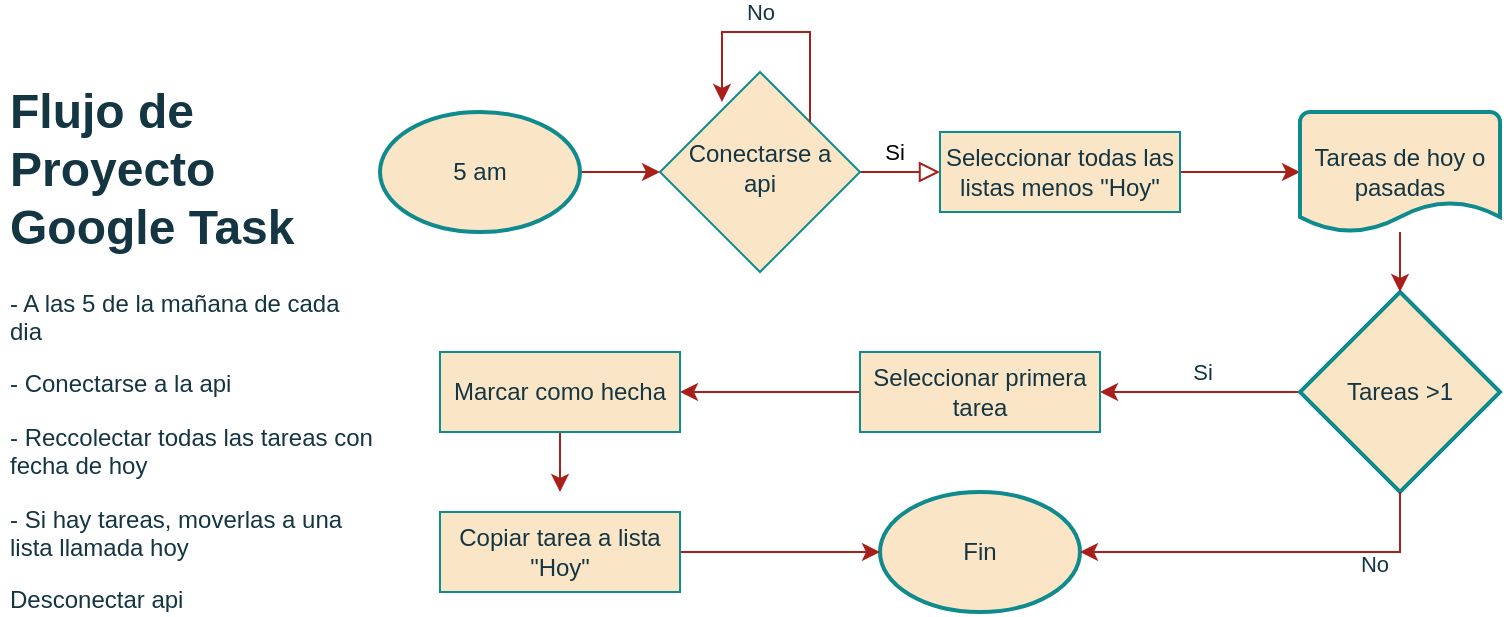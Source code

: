 <mxfile version="23.1.8" type="github">
  <diagram id="C5RBs43oDa-KdzZeNtuy" name="Page-1">
    <mxGraphModel dx="1044" dy="535" grid="1" gridSize="10" guides="1" tooltips="1" connect="1" arrows="1" fold="1" page="0" pageScale="1" pageWidth="827" pageHeight="1169" math="0" shadow="0">
      <root>
        <mxCell id="WIyWlLk6GJQsqaUBKTNV-0" />
        <mxCell id="WIyWlLk6GJQsqaUBKTNV-1" parent="WIyWlLk6GJQsqaUBKTNV-0" />
        <mxCell id="WIyWlLk6GJQsqaUBKTNV-4" value="Si" style="rounded=0;html=1;jettySize=auto;orthogonalLoop=1;fontSize=11;endArrow=block;endFill=0;endSize=8;strokeWidth=1;shadow=0;labelBackgroundColor=none;edgeStyle=orthogonalEdgeStyle;fontColor=default;strokeColor=#A8201A;exitX=1;exitY=0.5;exitDx=0;exitDy=0;entryX=0;entryY=0.5;entryDx=0;entryDy=0;" parent="WIyWlLk6GJQsqaUBKTNV-1" source="WIyWlLk6GJQsqaUBKTNV-6" target="uTsaMbn-LA27WfvuINa_-0" edge="1">
          <mxGeometry x="-0.143" y="10" relative="1" as="geometry">
            <mxPoint as="offset" />
            <mxPoint x="310" y="230" as="targetPoint" />
          </mxGeometry>
        </mxCell>
        <mxCell id="WIyWlLk6GJQsqaUBKTNV-6" value="Conectarse a api" style="rhombus;whiteSpace=wrap;html=1;shadow=0;fontFamily=Helvetica;fontSize=12;align=center;strokeWidth=1;spacing=6;spacingTop=-4;labelBackgroundColor=none;fillColor=#FAE5C7;strokeColor=#0F8B8D;fontColor=#143642;rounded=0;" parent="WIyWlLk6GJQsqaUBKTNV-1" vertex="1">
          <mxGeometry x="260" y="80" width="100" height="100" as="geometry" />
        </mxCell>
        <mxCell id="hhd15TwalIs2QISDNMOm-0" value="&lt;h1&gt;Flujo de Proyecto Google Task&lt;/h1&gt;&lt;p&gt;- A las 5 de la mañana de cada dia&lt;/p&gt;&lt;p&gt;- Conectarse a la api&lt;/p&gt;&lt;p&gt;- Reccolectar todas las tareas con fecha de hoy&lt;/p&gt;&lt;p&gt;- Si hay tareas, moverlas a una lista llamada hoy&lt;/p&gt;&lt;p&gt;Desconectar api&lt;/p&gt;&lt;p&gt;&lt;br&gt;&lt;/p&gt;" style="text;html=1;spacing=5;spacingTop=-20;whiteSpace=wrap;overflow=hidden;rounded=0;labelBackgroundColor=none;fontColor=#143642;" parent="WIyWlLk6GJQsqaUBKTNV-1" vertex="1">
          <mxGeometry x="-70" y="80" width="190" height="270" as="geometry" />
        </mxCell>
        <mxCell id="hhd15TwalIs2QISDNMOm-2" style="edgeStyle=orthogonalEdgeStyle;rounded=0;orthogonalLoop=1;jettySize=auto;html=1;exitX=1;exitY=0.5;exitDx=0;exitDy=0;exitPerimeter=0;strokeColor=#A8201A;fontColor=default;fillColor=#FAE5C7;curved=0;endArrow=classic;endFill=1;labelBackgroundColor=none;" parent="WIyWlLk6GJQsqaUBKTNV-1" source="hhd15TwalIs2QISDNMOm-1" target="WIyWlLk6GJQsqaUBKTNV-6" edge="1">
          <mxGeometry relative="1" as="geometry">
            <mxPoint x="300" y="80" as="targetPoint" />
          </mxGeometry>
        </mxCell>
        <mxCell id="hhd15TwalIs2QISDNMOm-1" value="5 am" style="strokeWidth=2;html=1;shape=mxgraph.flowchart.start_1;whiteSpace=wrap;fillColor=#FAE5C7;strokeColor=#0F8B8D;fillStyle=auto;labelBackgroundColor=none;fontColor=#143642;" parent="WIyWlLk6GJQsqaUBKTNV-1" vertex="1">
          <mxGeometry x="120" y="100" width="100" height="60" as="geometry" />
        </mxCell>
        <mxCell id="hhd15TwalIs2QISDNMOm-10" style="edgeStyle=orthogonalEdgeStyle;rounded=0;orthogonalLoop=1;jettySize=auto;html=1;exitX=0;exitY=0.5;exitDx=0;exitDy=0;exitPerimeter=0;entryX=1;entryY=0.5;entryDx=0;entryDy=0;strokeColor=#A8201A;fontColor=default;fillColor=#FAE5C7;labelBackgroundColor=none;" parent="WIyWlLk6GJQsqaUBKTNV-1" source="hhd15TwalIs2QISDNMOm-3" target="uTsaMbn-LA27WfvuINa_-1" edge="1">
          <mxGeometry relative="1" as="geometry">
            <mxPoint x="360" y="250" as="targetPoint" />
          </mxGeometry>
        </mxCell>
        <mxCell id="hhd15TwalIs2QISDNMOm-11" value="Si" style="edgeLabel;html=1;align=center;verticalAlign=middle;resizable=0;points=[];strokeColor=#0F8B8D;fontColor=#143642;fillColor=#FAE5C7;labelBackgroundColor=none;" parent="hhd15TwalIs2QISDNMOm-10" vertex="1" connectable="0">
          <mxGeometry x="-0.125" y="2" relative="1" as="geometry">
            <mxPoint x="-5" y="-12" as="offset" />
          </mxGeometry>
        </mxCell>
        <mxCell id="hhd15TwalIs2QISDNMOm-3" value="Tareas &amp;gt;1" style="strokeWidth=2;html=1;shape=mxgraph.flowchart.decision;whiteSpace=wrap;strokeColor=#0F8B8D;fontColor=#143642;fillColor=#FAE5C7;labelBackgroundColor=none;" parent="WIyWlLk6GJQsqaUBKTNV-1" vertex="1">
          <mxGeometry x="580" y="190" width="100" height="100" as="geometry" />
        </mxCell>
        <mxCell id="hhd15TwalIs2QISDNMOm-4" style="edgeStyle=orthogonalEdgeStyle;rounded=0;orthogonalLoop=1;jettySize=auto;html=1;exitX=1;exitY=0;exitDx=0;exitDy=0;entryX=0.31;entryY=0.15;entryDx=0;entryDy=0;entryPerimeter=0;strokeColor=#A8201A;fontColor=default;fillColor=#FAE5C7;labelBackgroundColor=none;" parent="WIyWlLk6GJQsqaUBKTNV-1" source="WIyWlLk6GJQsqaUBKTNV-6" target="WIyWlLk6GJQsqaUBKTNV-6" edge="1">
          <mxGeometry relative="1" as="geometry">
            <Array as="points">
              <mxPoint x="335" y="60" />
              <mxPoint x="291" y="60" />
            </Array>
          </mxGeometry>
        </mxCell>
        <mxCell id="hhd15TwalIs2QISDNMOm-5" value="No" style="edgeLabel;html=1;align=center;verticalAlign=middle;resizable=0;points=[];strokeColor=#0F8B8D;fontColor=#143642;fillColor=#FAE5C7;labelBackgroundColor=none;" parent="hhd15TwalIs2QISDNMOm-4" vertex="1" connectable="0">
          <mxGeometry x="-0.177" y="-2" relative="1" as="geometry">
            <mxPoint x="-19" y="-8" as="offset" />
          </mxGeometry>
        </mxCell>
        <mxCell id="hhd15TwalIs2QISDNMOm-6" value="Fin" style="strokeWidth=2;html=1;shape=mxgraph.flowchart.start_1;whiteSpace=wrap;strokeColor=#0F8B8D;fontColor=#143642;fillColor=#FAE5C7;labelBackgroundColor=none;" parent="WIyWlLk6GJQsqaUBKTNV-1" vertex="1">
          <mxGeometry x="370" y="290" width="100" height="60" as="geometry" />
        </mxCell>
        <mxCell id="hhd15TwalIs2QISDNMOm-7" style="edgeStyle=orthogonalEdgeStyle;rounded=0;orthogonalLoop=1;jettySize=auto;html=1;exitX=0.5;exitY=1;exitDx=0;exitDy=0;exitPerimeter=0;entryX=1;entryY=0.5;entryDx=0;entryDy=0;entryPerimeter=0;strokeColor=#A8201A;fontColor=default;fillColor=#FAE5C7;labelBackgroundColor=none;" parent="WIyWlLk6GJQsqaUBKTNV-1" source="hhd15TwalIs2QISDNMOm-3" target="hhd15TwalIs2QISDNMOm-6" edge="1">
          <mxGeometry relative="1" as="geometry" />
        </mxCell>
        <mxCell id="hhd15TwalIs2QISDNMOm-8" value="No" style="edgeLabel;html=1;align=center;verticalAlign=middle;resizable=0;points=[];strokeColor=#0F8B8D;fontColor=#143642;fillColor=#FAE5C7;labelBackgroundColor=none;" parent="hhd15TwalIs2QISDNMOm-7" vertex="1" connectable="0">
          <mxGeometry x="-0.45" y="1" relative="1" as="geometry">
            <mxPoint x="9" y="5" as="offset" />
          </mxGeometry>
        </mxCell>
        <mxCell id="uTsaMbn-LA27WfvuINa_-10" value="" style="edgeStyle=orthogonalEdgeStyle;rounded=0;orthogonalLoop=1;jettySize=auto;html=1;labelBackgroundColor=none;strokeColor=#A8201A;fontColor=default;" edge="1" parent="WIyWlLk6GJQsqaUBKTNV-1" source="uTsaMbn-LA27WfvuINa_-0" target="uTsaMbn-LA27WfvuINa_-2">
          <mxGeometry relative="1" as="geometry" />
        </mxCell>
        <mxCell id="uTsaMbn-LA27WfvuINa_-0" value="Seleccionar todas las listas menos &quot;Hoy&quot;" style="rounded=0;whiteSpace=wrap;html=1;fontSize=12;glass=0;strokeWidth=1;shadow=0;labelBackgroundColor=none;fillColor=#FAE5C7;strokeColor=#0F8B8D;fontColor=#143642;" vertex="1" parent="WIyWlLk6GJQsqaUBKTNV-1">
          <mxGeometry x="400" y="110" width="120" height="40" as="geometry" />
        </mxCell>
        <mxCell id="uTsaMbn-LA27WfvuINa_-6" value="" style="edgeStyle=orthogonalEdgeStyle;rounded=0;orthogonalLoop=1;jettySize=auto;html=1;labelBackgroundColor=none;strokeColor=#A8201A;fontColor=default;" edge="1" parent="WIyWlLk6GJQsqaUBKTNV-1" source="uTsaMbn-LA27WfvuINa_-1" target="uTsaMbn-LA27WfvuINa_-5">
          <mxGeometry relative="1" as="geometry" />
        </mxCell>
        <mxCell id="uTsaMbn-LA27WfvuINa_-1" value="Seleccionar primera tarea" style="rounded=0;whiteSpace=wrap;html=1;fontSize=12;glass=0;strokeWidth=1;shadow=0;labelBackgroundColor=none;fillColor=#FAE5C7;strokeColor=#0F8B8D;fontColor=#143642;" vertex="1" parent="WIyWlLk6GJQsqaUBKTNV-1">
          <mxGeometry x="360" y="220" width="120" height="40" as="geometry" />
        </mxCell>
        <mxCell id="uTsaMbn-LA27WfvuINa_-2" value="Tareas de hoy o pasadas" style="strokeWidth=2;html=1;shape=mxgraph.flowchart.document2;whiteSpace=wrap;size=0.25;labelBackgroundColor=none;fillColor=#FAE5C7;strokeColor=#0F8B8D;fontColor=#143642;" vertex="1" parent="WIyWlLk6GJQsqaUBKTNV-1">
          <mxGeometry x="580" y="100" width="100" height="60" as="geometry" />
        </mxCell>
        <mxCell id="uTsaMbn-LA27WfvuINa_-8" value="" style="edgeStyle=orthogonalEdgeStyle;rounded=0;orthogonalLoop=1;jettySize=auto;html=1;labelBackgroundColor=none;strokeColor=#A8201A;fontColor=default;" edge="1" parent="WIyWlLk6GJQsqaUBKTNV-1" source="uTsaMbn-LA27WfvuINa_-5">
          <mxGeometry relative="1" as="geometry">
            <mxPoint x="210" y="290" as="targetPoint" />
          </mxGeometry>
        </mxCell>
        <mxCell id="uTsaMbn-LA27WfvuINa_-5" value="Marcar como hecha" style="rounded=0;whiteSpace=wrap;html=1;fontSize=12;glass=0;strokeWidth=1;shadow=0;labelBackgroundColor=none;fillColor=#FAE5C7;strokeColor=#0F8B8D;fontColor=#143642;" vertex="1" parent="WIyWlLk6GJQsqaUBKTNV-1">
          <mxGeometry x="150" y="220" width="120" height="40" as="geometry" />
        </mxCell>
        <mxCell id="uTsaMbn-LA27WfvuINa_-11" value="" style="edgeStyle=orthogonalEdgeStyle;rounded=0;orthogonalLoop=1;jettySize=auto;html=1;labelBackgroundColor=none;strokeColor=#A8201A;fontColor=default;" edge="1" parent="WIyWlLk6GJQsqaUBKTNV-1" source="uTsaMbn-LA27WfvuINa_-7" target="hhd15TwalIs2QISDNMOm-6">
          <mxGeometry relative="1" as="geometry" />
        </mxCell>
        <mxCell id="uTsaMbn-LA27WfvuINa_-7" value="Copiar tarea a lista &quot;Hoy&quot;" style="rounded=0;whiteSpace=wrap;html=1;fontSize=12;glass=0;strokeWidth=1;shadow=0;labelBackgroundColor=none;fillColor=#FAE5C7;strokeColor=#0F8B8D;fontColor=#143642;" vertex="1" parent="WIyWlLk6GJQsqaUBKTNV-1">
          <mxGeometry x="150" y="300" width="120" height="40" as="geometry" />
        </mxCell>
        <mxCell id="uTsaMbn-LA27WfvuINa_-9" style="edgeStyle=orthogonalEdgeStyle;rounded=0;orthogonalLoop=1;jettySize=auto;html=1;entryX=0.5;entryY=0;entryDx=0;entryDy=0;entryPerimeter=0;labelBackgroundColor=none;strokeColor=#A8201A;fontColor=default;" edge="1" parent="WIyWlLk6GJQsqaUBKTNV-1" source="uTsaMbn-LA27WfvuINa_-2" target="hhd15TwalIs2QISDNMOm-3">
          <mxGeometry relative="1" as="geometry" />
        </mxCell>
      </root>
    </mxGraphModel>
  </diagram>
</mxfile>
